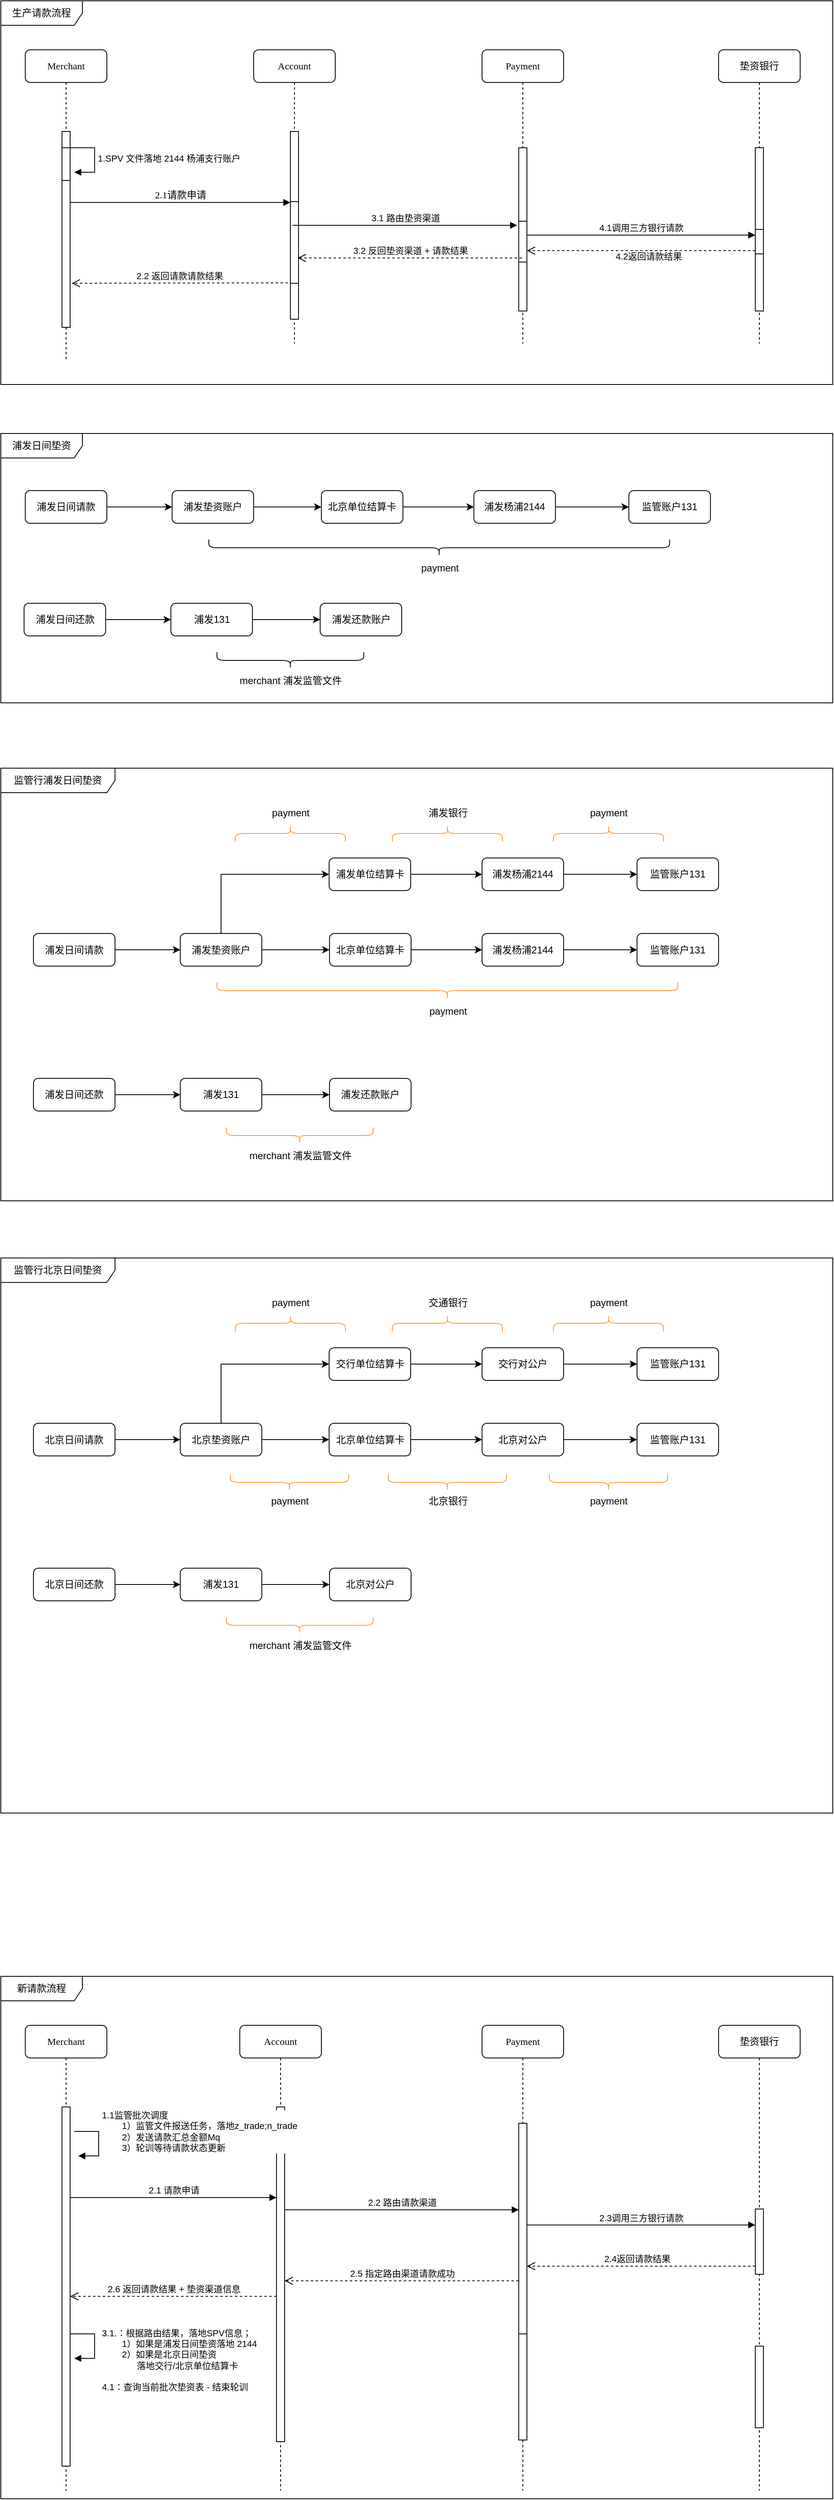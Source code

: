 <mxfile version="24.7.12">
  <diagram name="Page-1" id="13e1069c-82ec-6db2-03f1-153e76fe0fe0">
    <mxGraphModel dx="2506" dy="818" grid="1" gridSize="10" guides="1" tooltips="1" connect="1" arrows="1" fold="1" page="1" pageScale="1" pageWidth="1100" pageHeight="850" background="none" math="0" shadow="0">
      <root>
        <mxCell id="0" />
        <mxCell id="1" parent="0" />
        <mxCell id="7baba1c4bc27f4b0-2" value="Account" style="shape=umlLifeline;perimeter=lifelinePerimeter;whiteSpace=wrap;html=1;container=1;collapsible=0;recursiveResize=0;outlineConnect=0;rounded=1;shadow=0;comic=0;labelBackgroundColor=none;strokeWidth=1;fontFamily=Verdana;fontSize=12;align=center;" parent="1" vertex="1">
          <mxGeometry x="380" y="80" width="100" height="360" as="geometry" />
        </mxCell>
        <mxCell id="7baba1c4bc27f4b0-10" value="" style="html=1;points=[];perimeter=orthogonalPerimeter;rounded=0;shadow=0;comic=0;labelBackgroundColor=none;strokeWidth=1;fontFamily=Verdana;fontSize=12;align=center;" parent="7baba1c4bc27f4b0-2" vertex="1">
          <mxGeometry x="45" y="100" width="10" height="230" as="geometry" />
        </mxCell>
        <mxCell id="kpxduoVY6cWqKxpPgdwj-16" value="" style="html=1;points=[[0,0,0,0,5],[0,1,0,0,-5],[1,0,0,0,5],[1,1,0,0,-5]];perimeter=orthogonalPerimeter;outlineConnect=0;targetShapes=umlLifeline;portConstraint=eastwest;newEdgeStyle={&quot;curved&quot;:0,&quot;rounded&quot;:0};" parent="7baba1c4bc27f4b0-2" vertex="1">
          <mxGeometry x="45" y="186" width="10" height="100" as="geometry" />
        </mxCell>
        <mxCell id="7baba1c4bc27f4b0-3" value="Payment" style="shape=umlLifeline;perimeter=lifelinePerimeter;whiteSpace=wrap;html=1;container=1;collapsible=0;recursiveResize=0;outlineConnect=0;rounded=1;shadow=0;comic=0;labelBackgroundColor=none;strokeWidth=1;fontFamily=Verdana;fontSize=12;align=center;" parent="1" vertex="1">
          <mxGeometry x="660" y="80" width="100" height="360" as="geometry" />
        </mxCell>
        <mxCell id="7baba1c4bc27f4b0-13" value="" style="html=1;points=[];perimeter=orthogonalPerimeter;rounded=0;shadow=0;comic=0;labelBackgroundColor=none;strokeWidth=1;fontFamily=Verdana;fontSize=12;align=center;" parent="7baba1c4bc27f4b0-3" vertex="1">
          <mxGeometry x="45" y="120" width="10" height="200" as="geometry" />
        </mxCell>
        <mxCell id="kpxduoVY6cWqKxpPgdwj-9" value="" style="html=1;points=[[0,0,0,0,5],[0,1,0,0,-5],[1,0,0,0,5],[1,1,0,0,-5]];perimeter=orthogonalPerimeter;outlineConnect=0;targetShapes=umlLifeline;portConstraint=eastwest;newEdgeStyle={&quot;curved&quot;:0,&quot;rounded&quot;:0};" parent="7baba1c4bc27f4b0-3" vertex="1">
          <mxGeometry x="45" y="210" width="10" height="50" as="geometry" />
        </mxCell>
        <mxCell id="7baba1c4bc27f4b0-8" value="Merchant" style="shape=umlLifeline;perimeter=lifelinePerimeter;whiteSpace=wrap;html=1;container=1;collapsible=0;recursiveResize=0;outlineConnect=0;rounded=1;shadow=0;comic=0;labelBackgroundColor=none;strokeWidth=1;fontFamily=Verdana;fontSize=12;align=center;" parent="1" vertex="1">
          <mxGeometry x="100" y="80" width="100" height="380" as="geometry" />
        </mxCell>
        <mxCell id="7baba1c4bc27f4b0-9" value="" style="html=1;points=[];perimeter=orthogonalPerimeter;rounded=0;shadow=0;comic=0;labelBackgroundColor=none;strokeWidth=1;fontFamily=Verdana;fontSize=12;align=center;" parent="7baba1c4bc27f4b0-8" vertex="1">
          <mxGeometry x="45" y="100" width="10" height="240" as="geometry" />
        </mxCell>
        <mxCell id="kpxduoVY6cWqKxpPgdwj-3" value="" style="html=1;points=[[0,0,0,0,5],[0,1,0,0,-5],[1,0,0,0,5],[1,1,0,0,-5]];perimeter=orthogonalPerimeter;outlineConnect=0;targetShapes=umlLifeline;portConstraint=eastwest;newEdgeStyle={&quot;curved&quot;:0,&quot;rounded&quot;:0};" parent="7baba1c4bc27f4b0-8" vertex="1">
          <mxGeometry x="45" y="120" width="10" height="40" as="geometry" />
        </mxCell>
        <mxCell id="kpxduoVY6cWqKxpPgdwj-4" value="1.SPV 文件落地 2144 杨浦支行账户" style="html=1;align=left;spacingLeft=2;endArrow=block;rounded=0;edgeStyle=orthogonalEdgeStyle;curved=0;rounded=0;" parent="7baba1c4bc27f4b0-8" edge="1">
          <mxGeometry x="0.012" relative="1" as="geometry">
            <mxPoint x="55" y="120" as="sourcePoint" />
            <Array as="points">
              <mxPoint x="85" y="150" />
            </Array>
            <mxPoint x="60" y="150" as="targetPoint" />
            <mxPoint as="offset" />
          </mxGeometry>
        </mxCell>
        <mxCell id="7baba1c4bc27f4b0-11" value="2.1请款申请" style="html=1;verticalAlign=bottom;endArrow=block;entryX=0;entryY=0;labelBackgroundColor=none;fontFamily=Verdana;fontSize=12;edgeStyle=elbowEdgeStyle;elbow=horizontal;" parent="1" edge="1">
          <mxGeometry relative="1" as="geometry">
            <mxPoint x="155" y="267" as="sourcePoint" />
            <mxPoint x="425" y="267" as="targetPoint" />
            <mxPoint as="offset" />
          </mxGeometry>
        </mxCell>
        <mxCell id="kpxduoVY6cWqKxpPgdwj-10" value="3.1 路由垫资渠道" style="html=1;verticalAlign=bottom;endArrow=block;curved=0;rounded=0;entryX=0;entryY=0;entryDx=0;entryDy=5;" parent="1" edge="1">
          <mxGeometry x="0.002" relative="1" as="geometry">
            <mxPoint x="427.5" y="295" as="sourcePoint" />
            <mxPoint x="703" y="295" as="targetPoint" />
            <mxPoint as="offset" />
          </mxGeometry>
        </mxCell>
        <mxCell id="kpxduoVY6cWqKxpPgdwj-11" value="3.2 反回垫资渠道 + 请款结果" style="html=1;verticalAlign=bottom;endArrow=open;dashed=1;endSize=8;curved=0;rounded=0;exitX=0;exitY=1;exitDx=0;exitDy=-5;" parent="1" edge="1">
          <mxGeometry relative="1" as="geometry">
            <mxPoint x="434" y="335" as="targetPoint" />
            <mxPoint x="709" y="335" as="sourcePoint" />
          </mxGeometry>
        </mxCell>
        <mxCell id="kpxduoVY6cWqKxpPgdwj-12" value="2.2 返回请款请款结果" style="html=1;verticalAlign=bottom;endArrow=open;dashed=1;endSize=8;curved=0;rounded=0;exitX=0;exitY=1;exitDx=0;exitDy=-5;" parent="1" edge="1">
          <mxGeometry x="0.004" relative="1" as="geometry">
            <mxPoint x="157" y="366" as="targetPoint" />
            <mxPoint x="422" y="365.5" as="sourcePoint" />
            <mxPoint as="offset" />
          </mxGeometry>
        </mxCell>
        <mxCell id="kpxduoVY6cWqKxpPgdwj-13" value="垫资银行" style="shape=umlLifeline;perimeter=lifelinePerimeter;whiteSpace=wrap;html=1;container=1;collapsible=0;recursiveResize=0;outlineConnect=0;rounded=1;shadow=0;comic=0;labelBackgroundColor=none;strokeWidth=1;fontFamily=Verdana;fontSize=12;align=center;" parent="1" vertex="1">
          <mxGeometry x="950" y="80" width="100" height="360" as="geometry" />
        </mxCell>
        <mxCell id="kpxduoVY6cWqKxpPgdwj-14" value="" style="html=1;points=[];perimeter=orthogonalPerimeter;rounded=0;shadow=0;comic=0;labelBackgroundColor=none;strokeWidth=1;fontFamily=Verdana;fontSize=12;align=center;" parent="kpxduoVY6cWqKxpPgdwj-13" vertex="1">
          <mxGeometry x="45" y="120" width="10" height="200" as="geometry" />
        </mxCell>
        <mxCell id="kpxduoVY6cWqKxpPgdwj-20" value="" style="html=1;points=[[0,0,0,0,5],[0,1,0,0,-5],[1,0,0,0,5],[1,1,0,0,-5]];perimeter=orthogonalPerimeter;outlineConnect=0;targetShapes=umlLifeline;portConstraint=eastwest;newEdgeStyle={&quot;curved&quot;:0,&quot;rounded&quot;:0};" parent="kpxduoVY6cWqKxpPgdwj-13" vertex="1">
          <mxGeometry x="45" y="220" width="10" height="30" as="geometry" />
        </mxCell>
        <mxCell id="kpxduoVY6cWqKxpPgdwj-21" value="4.1调用三方银行请款" style="html=1;verticalAlign=bottom;endArrow=block;curved=0;rounded=0;entryX=0;entryY=0;entryDx=0;entryDy=5;" parent="1" edge="1">
          <mxGeometry relative="1" as="geometry">
            <mxPoint x="715" y="307" as="sourcePoint" />
            <mxPoint x="995" y="307" as="targetPoint" />
            <mxPoint as="offset" />
          </mxGeometry>
        </mxCell>
        <mxCell id="kpxduoVY6cWqKxpPgdwj-22" value="4.2返回请款结果" style="html=1;verticalAlign=bottom;endArrow=open;dashed=1;endSize=8;curved=0;rounded=0;exitX=0;exitY=1;exitDx=0;exitDy=-5;" parent="1" edge="1">
          <mxGeometry x="-0.064" y="16" relative="1" as="geometry">
            <mxPoint x="715" y="326" as="targetPoint" />
            <mxPoint x="995" y="326" as="sourcePoint" />
            <mxPoint as="offset" />
          </mxGeometry>
        </mxCell>
        <mxCell id="kpxduoVY6cWqKxpPgdwj-23" value="生产请款流程" style="shape=umlFrame;whiteSpace=wrap;html=1;pointerEvents=0;width=100;height=30;" parent="1" vertex="1">
          <mxGeometry x="70" y="20" width="1020" height="470" as="geometry" />
        </mxCell>
        <mxCell id="ALbWEhQMEWcFjF1U4QvQ-1" value="Account" style="shape=umlLifeline;perimeter=lifelinePerimeter;whiteSpace=wrap;html=1;container=1;collapsible=0;recursiveResize=0;outlineConnect=0;rounded=1;shadow=0;comic=0;labelBackgroundColor=none;strokeWidth=1;fontFamily=Verdana;fontSize=12;align=center;" parent="1" vertex="1">
          <mxGeometry x="363" y="2500" width="100" height="570" as="geometry" />
        </mxCell>
        <mxCell id="ALbWEhQMEWcFjF1U4QvQ-2" value="" style="html=1;points=[];perimeter=orthogonalPerimeter;rounded=0;shadow=0;comic=0;labelBackgroundColor=none;strokeWidth=1;fontFamily=Verdana;fontSize=12;align=center;" parent="ALbWEhQMEWcFjF1U4QvQ-1" vertex="1">
          <mxGeometry x="45" y="100" width="10" height="410" as="geometry" />
        </mxCell>
        <mxCell id="ALbWEhQMEWcFjF1U4QvQ-3" value="Payment" style="shape=umlLifeline;perimeter=lifelinePerimeter;whiteSpace=wrap;html=1;container=1;collapsible=0;recursiveResize=0;outlineConnect=0;rounded=1;shadow=0;comic=0;labelBackgroundColor=none;strokeWidth=1;fontFamily=Verdana;fontSize=12;align=center;" parent="1" vertex="1">
          <mxGeometry x="660" y="2500" width="100" height="570" as="geometry" />
        </mxCell>
        <mxCell id="ALbWEhQMEWcFjF1U4QvQ-4" value="" style="html=1;points=[];perimeter=orthogonalPerimeter;rounded=0;shadow=0;comic=0;labelBackgroundColor=none;strokeWidth=1;fontFamily=Verdana;fontSize=12;align=center;" parent="ALbWEhQMEWcFjF1U4QvQ-3" vertex="1">
          <mxGeometry x="45" y="120" width="10" height="370" as="geometry" />
        </mxCell>
        <mxCell id="ALbWEhQMEWcFjF1U4QvQ-5" value="Merchant" style="shape=umlLifeline;perimeter=lifelinePerimeter;whiteSpace=wrap;html=1;container=1;collapsible=0;recursiveResize=0;outlineConnect=0;rounded=1;shadow=0;comic=0;labelBackgroundColor=none;strokeWidth=1;fontFamily=Verdana;fontSize=12;align=center;" parent="1" vertex="1">
          <mxGeometry x="100" y="2500" width="100" height="570" as="geometry" />
        </mxCell>
        <mxCell id="ALbWEhQMEWcFjF1U4QvQ-6" value="" style="html=1;points=[];perimeter=orthogonalPerimeter;rounded=0;shadow=0;comic=0;labelBackgroundColor=none;strokeWidth=1;fontFamily=Verdana;fontSize=12;align=center;" parent="ALbWEhQMEWcFjF1U4QvQ-5" vertex="1">
          <mxGeometry x="45" y="100" width="10" height="440" as="geometry" />
        </mxCell>
        <mxCell id="ALbWEhQMEWcFjF1U4QvQ-7" value="垫资银行" style="shape=umlLifeline;perimeter=lifelinePerimeter;whiteSpace=wrap;html=1;container=1;collapsible=0;recursiveResize=0;outlineConnect=0;rounded=1;shadow=0;comic=0;labelBackgroundColor=none;strokeWidth=1;fontFamily=Verdana;fontSize=12;align=center;" parent="1" vertex="1">
          <mxGeometry x="950" y="2500" width="100" height="570" as="geometry" />
        </mxCell>
        <mxCell id="ALbWEhQMEWcFjF1U4QvQ-8" value="" style="html=1;points=[];perimeter=orthogonalPerimeter;rounded=0;shadow=0;comic=0;labelBackgroundColor=none;strokeWidth=1;fontFamily=Verdana;fontSize=12;align=center;" parent="ALbWEhQMEWcFjF1U4QvQ-7" vertex="1">
          <mxGeometry x="45" y="393" width="10" height="100" as="geometry" />
        </mxCell>
        <mxCell id="ALbWEhQMEWcFjF1U4QvQ-9" value="新请款流程" style="shape=umlFrame;whiteSpace=wrap;html=1;pointerEvents=0;width=100;height=30;" parent="1" vertex="1">
          <mxGeometry x="70" y="2440" width="1020" height="640" as="geometry" />
        </mxCell>
        <mxCell id="ALbWEhQMEWcFjF1U4QvQ-10" value="3.1.：根据路由结果，落地SPV信息；&lt;br&gt;&lt;span style=&quot;white-space: pre;&quot;&gt;&#x9;&lt;/span&gt;1）如果是浦发日间垫资落地 2144&lt;br&gt;&lt;span style=&quot;white-space: pre;&quot;&gt;&#x9;&lt;/span&gt;2）如果是北京日间垫资&lt;br&gt;&lt;span style=&quot;white-space: pre;&quot;&gt;&#x9;&lt;/span&gt;&amp;nbsp; &amp;nbsp; &amp;nbsp; 落地交行/北京单位结算卡&lt;br&gt;&lt;br&gt;4.1：查询当前批次垫资表 - 结束轮训" style="html=1;align=left;spacingLeft=2;endArrow=block;rounded=0;edgeStyle=orthogonalEdgeStyle;curved=0;rounded=0;" parent="1" edge="1">
          <mxGeometry x="0.412" y="5" relative="1" as="geometry">
            <mxPoint x="155" y="2878" as="sourcePoint" />
            <Array as="points">
              <mxPoint x="185" y="2908" />
            </Array>
            <mxPoint x="5" y="-3" as="offset" />
            <mxPoint x="160" y="2908" as="targetPoint" />
          </mxGeometry>
        </mxCell>
        <mxCell id="ALbWEhQMEWcFjF1U4QvQ-11" value="2.1 请款申请" style="html=1;verticalAlign=bottom;endArrow=block;curved=0;rounded=0;entryX=0;entryY=0;entryDx=0;entryDy=5;" parent="1" edge="1">
          <mxGeometry x="0.001" relative="1" as="geometry">
            <mxPoint x="155" y="2711" as="sourcePoint" />
            <mxPoint x="408" y="2711" as="targetPoint" />
            <mxPoint as="offset" />
          </mxGeometry>
        </mxCell>
        <mxCell id="ALbWEhQMEWcFjF1U4QvQ-12" value="2.6 返回请款结果 + 垫资渠道信息" style="html=1;verticalAlign=bottom;endArrow=open;dashed=1;endSize=8;curved=0;rounded=0;exitX=0;exitY=1;exitDx=0;exitDy=-5;" parent="1" edge="1">
          <mxGeometry x="0.001" relative="1" as="geometry">
            <mxPoint x="155" y="2832.0" as="targetPoint" />
            <mxPoint x="408" y="2832" as="sourcePoint" />
            <mxPoint as="offset" />
          </mxGeometry>
        </mxCell>
        <mxCell id="ALbWEhQMEWcFjF1U4QvQ-13" value="" style="html=1;points=[[0,0,0,0,5],[0,1,0,0,-5],[1,0,0,0,5],[1,1,0,0,-5]];perimeter=orthogonalPerimeter;outlineConnect=0;targetShapes=umlLifeline;portConstraint=eastwest;newEdgeStyle={&quot;curved&quot;:0,&quot;rounded&quot;:0};" parent="1" vertex="1">
          <mxGeometry x="705" y="2878" width="10" height="130" as="geometry" />
        </mxCell>
        <mxCell id="ALbWEhQMEWcFjF1U4QvQ-14" value="2.2 路由请款渠道" style="html=1;verticalAlign=bottom;endArrow=block;curved=0;rounded=0;entryX=0;entryY=0;entryDx=0;entryDy=5;" parent="1" edge="1">
          <mxGeometry x="0.005" relative="1" as="geometry">
            <mxPoint x="418" y="2726" as="sourcePoint" />
            <mxPoint as="offset" />
            <mxPoint x="705" y="2726" as="targetPoint" />
          </mxGeometry>
        </mxCell>
        <mxCell id="ALbWEhQMEWcFjF1U4QvQ-15" value="2.5 指定路由渠道请款成功" style="html=1;verticalAlign=bottom;endArrow=open;dashed=1;endSize=8;curved=0;rounded=0;exitX=0;exitY=1;exitDx=0;exitDy=-5;" parent="1" edge="1">
          <mxGeometry relative="1" as="geometry">
            <mxPoint x="418" y="2813" as="targetPoint" />
            <mxPoint x="705" y="2813" as="sourcePoint" />
          </mxGeometry>
        </mxCell>
        <mxCell id="ALbWEhQMEWcFjF1U4QvQ-16" value="" style="html=1;points=[[0,0,0,0,5],[0,1,0,0,-5],[1,0,0,0,5],[1,1,0,0,-5]];perimeter=orthogonalPerimeter;outlineConnect=0;targetShapes=umlLifeline;portConstraint=eastwest;newEdgeStyle={&quot;curved&quot;:0,&quot;rounded&quot;:0};" parent="1" vertex="1">
          <mxGeometry x="995" y="2725" width="10" height="80" as="geometry" />
        </mxCell>
        <mxCell id="ALbWEhQMEWcFjF1U4QvQ-17" value="2.3调用三方银行请款" style="html=1;verticalAlign=bottom;endArrow=block;curved=0;rounded=0;entryX=0;entryY=0;entryDx=0;entryDy=5;" parent="1" edge="1">
          <mxGeometry relative="1" as="geometry">
            <mxPoint x="715" y="2744.58" as="sourcePoint" />
            <mxPoint as="offset" />
            <mxPoint x="995" y="2744.58" as="targetPoint" />
          </mxGeometry>
        </mxCell>
        <mxCell id="ALbWEhQMEWcFjF1U4QvQ-18" value="2.4返回请款结果" style="html=1;verticalAlign=bottom;endArrow=open;dashed=1;endSize=8;curved=0;rounded=0;" parent="1" edge="1">
          <mxGeometry x="0.036" relative="1" as="geometry">
            <mxPoint x="715" y="2795" as="targetPoint" />
            <mxPoint as="offset" />
            <mxPoint x="995" y="2795" as="sourcePoint" />
            <Array as="points">
              <mxPoint x="770" y="2795" />
            </Array>
          </mxGeometry>
        </mxCell>
        <mxCell id="ALbWEhQMEWcFjF1U4QvQ-19" value="1.1监管批次调度&lt;br&gt;&lt;span style=&quot;white-space: pre;&quot;&gt;&#x9;&lt;/span&gt;1）监管文件报送任务，落地z_trade;n_trade&lt;br&gt;&lt;span style=&quot;white-space: pre;&quot;&gt;&#x9;&lt;/span&gt;2）发送请款汇总金额Mq&lt;br&gt;&lt;span style=&quot;white-space: pre;&quot;&gt;&#x9;&lt;/span&gt;3）轮训等待请款状态更新" style="html=1;align=left;spacingLeft=2;endArrow=block;rounded=0;edgeStyle=orthogonalEdgeStyle;curved=0;rounded=0;fillColor=none;" parent="1" edge="1">
          <mxGeometry x="-0.294" relative="1" as="geometry">
            <mxPoint x="160" y="2630" as="sourcePoint" />
            <Array as="points">
              <mxPoint x="190" y="2660" />
            </Array>
            <mxPoint x="165" y="2660" as="targetPoint" />
            <mxPoint as="offset" />
          </mxGeometry>
        </mxCell>
        <mxCell id="ALbWEhQMEWcFjF1U4QvQ-26" style="edgeStyle=orthogonalEdgeStyle;rounded=0;orthogonalLoop=1;jettySize=auto;html=1;entryX=0;entryY=0.5;entryDx=0;entryDy=0;" parent="1" source="ALbWEhQMEWcFjF1U4QvQ-22" target="ALbWEhQMEWcFjF1U4QvQ-25" edge="1">
          <mxGeometry relative="1" as="geometry" />
        </mxCell>
        <mxCell id="ALbWEhQMEWcFjF1U4QvQ-22" value="浦发日间请款" style="rounded=1;whiteSpace=wrap;html=1;" parent="1" vertex="1">
          <mxGeometry x="100" y="620" width="100" height="40" as="geometry" />
        </mxCell>
        <mxCell id="ALbWEhQMEWcFjF1U4QvQ-30" style="edgeStyle=orthogonalEdgeStyle;rounded=0;orthogonalLoop=1;jettySize=auto;html=1;" parent="1" source="ALbWEhQMEWcFjF1U4QvQ-25" target="ALbWEhQMEWcFjF1U4QvQ-28" edge="1">
          <mxGeometry relative="1" as="geometry" />
        </mxCell>
        <mxCell id="ALbWEhQMEWcFjF1U4QvQ-25" value="浦发垫资账户" style="rounded=1;whiteSpace=wrap;html=1;" parent="1" vertex="1">
          <mxGeometry x="280" y="620" width="100" height="40" as="geometry" />
        </mxCell>
        <mxCell id="ALbWEhQMEWcFjF1U4QvQ-27" value="浦发日间垫资" style="shape=umlFrame;whiteSpace=wrap;html=1;pointerEvents=0;width=100;height=30;" parent="1" vertex="1">
          <mxGeometry x="70" y="550" width="1020" height="330" as="geometry" />
        </mxCell>
        <mxCell id="ALbWEhQMEWcFjF1U4QvQ-32" style="edgeStyle=orthogonalEdgeStyle;rounded=0;orthogonalLoop=1;jettySize=auto;html=1;" parent="1" source="ALbWEhQMEWcFjF1U4QvQ-28" target="ALbWEhQMEWcFjF1U4QvQ-31" edge="1">
          <mxGeometry relative="1" as="geometry" />
        </mxCell>
        <mxCell id="ALbWEhQMEWcFjF1U4QvQ-28" value="北京单位结算卡" style="rounded=1;whiteSpace=wrap;html=1;" parent="1" vertex="1">
          <mxGeometry x="463" y="620" width="100" height="40" as="geometry" />
        </mxCell>
        <mxCell id="0XcmcjFNegIatuKm_EpQ-2" style="edgeStyle=orthogonalEdgeStyle;rounded=0;orthogonalLoop=1;jettySize=auto;html=1;entryX=0;entryY=0.5;entryDx=0;entryDy=0;" edge="1" parent="1" source="ALbWEhQMEWcFjF1U4QvQ-31" target="0XcmcjFNegIatuKm_EpQ-1">
          <mxGeometry relative="1" as="geometry" />
        </mxCell>
        <mxCell id="ALbWEhQMEWcFjF1U4QvQ-31" value="浦发杨浦2144" style="rounded=1;whiteSpace=wrap;html=1;" parent="1" vertex="1">
          <mxGeometry x="650" y="620" width="100" height="40" as="geometry" />
        </mxCell>
        <mxCell id="0XcmcjFNegIatuKm_EpQ-1" value="监管账户131" style="rounded=1;whiteSpace=wrap;html=1;" vertex="1" parent="1">
          <mxGeometry x="840" y="620" width="100" height="40" as="geometry" />
        </mxCell>
        <mxCell id="0XcmcjFNegIatuKm_EpQ-3" style="edgeStyle=orthogonalEdgeStyle;rounded=0;orthogonalLoop=1;jettySize=auto;html=1;entryX=0;entryY=0.5;entryDx=0;entryDy=0;" edge="1" parent="1" source="0XcmcjFNegIatuKm_EpQ-4" target="0XcmcjFNegIatuKm_EpQ-6">
          <mxGeometry relative="1" as="geometry" />
        </mxCell>
        <mxCell id="0XcmcjFNegIatuKm_EpQ-4" value="浦发日间还款" style="rounded=1;whiteSpace=wrap;html=1;" vertex="1" parent="1">
          <mxGeometry x="98.5" y="758" width="100" height="40" as="geometry" />
        </mxCell>
        <mxCell id="0XcmcjFNegIatuKm_EpQ-5" style="edgeStyle=orthogonalEdgeStyle;rounded=0;orthogonalLoop=1;jettySize=auto;html=1;" edge="1" parent="1" source="0XcmcjFNegIatuKm_EpQ-6" target="0XcmcjFNegIatuKm_EpQ-8">
          <mxGeometry relative="1" as="geometry" />
        </mxCell>
        <mxCell id="0XcmcjFNegIatuKm_EpQ-6" value="浦发131" style="rounded=1;whiteSpace=wrap;html=1;" vertex="1" parent="1">
          <mxGeometry x="278.5" y="758" width="100" height="40" as="geometry" />
        </mxCell>
        <mxCell id="0XcmcjFNegIatuKm_EpQ-8" value="浦发还款账户" style="rounded=1;whiteSpace=wrap;html=1;" vertex="1" parent="1">
          <mxGeometry x="461.5" y="758" width="100" height="40" as="geometry" />
        </mxCell>
        <mxCell id="0XcmcjFNegIatuKm_EpQ-12" value="" style="shape=curlyBracket;whiteSpace=wrap;html=1;rounded=1;labelPosition=left;verticalLabelPosition=middle;align=right;verticalAlign=middle;rotation=-90;" vertex="1" parent="1">
          <mxGeometry x="415" y="738" width="20" height="180" as="geometry" />
        </mxCell>
        <mxCell id="0XcmcjFNegIatuKm_EpQ-13" value="merchant 浦发监管文件" style="text;html=1;align=center;verticalAlign=middle;resizable=0;points=[];autosize=1;strokeColor=none;fillColor=none;" vertex="1" parent="1">
          <mxGeometry x="350" y="838" width="150" height="30" as="geometry" />
        </mxCell>
        <mxCell id="0XcmcjFNegIatuKm_EpQ-16" value="" style="shape=curlyBracket;whiteSpace=wrap;html=1;rounded=1;labelPosition=left;verticalLabelPosition=middle;align=right;verticalAlign=middle;rotation=-90;" vertex="1" parent="1">
          <mxGeometry x="597.5" y="407.5" width="20" height="565" as="geometry" />
        </mxCell>
        <mxCell id="0XcmcjFNegIatuKm_EpQ-17" value="payment" style="text;html=1;align=center;verticalAlign=middle;resizable=0;points=[];autosize=1;strokeColor=none;fillColor=none;" vertex="1" parent="1">
          <mxGeometry x="572.5" y="700" width="70" height="30" as="geometry" />
        </mxCell>
        <mxCell id="0XcmcjFNegIatuKm_EpQ-22" style="edgeStyle=orthogonalEdgeStyle;rounded=0;orthogonalLoop=1;jettySize=auto;html=1;entryX=0;entryY=0.5;entryDx=0;entryDy=0;" edge="1" parent="1" source="0XcmcjFNegIatuKm_EpQ-23" target="0XcmcjFNegIatuKm_EpQ-25">
          <mxGeometry relative="1" as="geometry" />
        </mxCell>
        <mxCell id="0XcmcjFNegIatuKm_EpQ-23" value="浦发日间请款" style="rounded=1;whiteSpace=wrap;html=1;" vertex="1" parent="1">
          <mxGeometry x="110" y="1162.5" width="100" height="40" as="geometry" />
        </mxCell>
        <mxCell id="0XcmcjFNegIatuKm_EpQ-24" style="edgeStyle=orthogonalEdgeStyle;rounded=0;orthogonalLoop=1;jettySize=auto;html=1;" edge="1" parent="1" source="0XcmcjFNegIatuKm_EpQ-25" target="0XcmcjFNegIatuKm_EpQ-28">
          <mxGeometry relative="1" as="geometry" />
        </mxCell>
        <mxCell id="0XcmcjFNegIatuKm_EpQ-25" value="浦发垫资账户" style="rounded=1;whiteSpace=wrap;html=1;" vertex="1" parent="1">
          <mxGeometry x="290" y="1162.5" width="100" height="40" as="geometry" />
        </mxCell>
        <mxCell id="0XcmcjFNegIatuKm_EpQ-26" value="监管行浦发日间垫资" style="shape=umlFrame;whiteSpace=wrap;html=1;pointerEvents=0;width=140;height=30;" vertex="1" parent="1">
          <mxGeometry x="70" y="960" width="1020" height="530" as="geometry" />
        </mxCell>
        <mxCell id="0XcmcjFNegIatuKm_EpQ-27" style="edgeStyle=orthogonalEdgeStyle;rounded=0;orthogonalLoop=1;jettySize=auto;html=1;" edge="1" parent="1" source="0XcmcjFNegIatuKm_EpQ-28" target="0XcmcjFNegIatuKm_EpQ-30">
          <mxGeometry relative="1" as="geometry" />
        </mxCell>
        <mxCell id="0XcmcjFNegIatuKm_EpQ-28" value="北京单位结算卡" style="rounded=1;whiteSpace=wrap;html=1;" vertex="1" parent="1">
          <mxGeometry x="473" y="1162.5" width="100" height="40" as="geometry" />
        </mxCell>
        <mxCell id="0XcmcjFNegIatuKm_EpQ-29" style="edgeStyle=orthogonalEdgeStyle;rounded=0;orthogonalLoop=1;jettySize=auto;html=1;entryX=0;entryY=0.5;entryDx=0;entryDy=0;" edge="1" parent="1" source="0XcmcjFNegIatuKm_EpQ-30" target="0XcmcjFNegIatuKm_EpQ-31">
          <mxGeometry relative="1" as="geometry" />
        </mxCell>
        <mxCell id="0XcmcjFNegIatuKm_EpQ-30" value="浦发杨浦2144" style="rounded=1;whiteSpace=wrap;html=1;" vertex="1" parent="1">
          <mxGeometry x="660" y="1162.5" width="100" height="40" as="geometry" />
        </mxCell>
        <mxCell id="0XcmcjFNegIatuKm_EpQ-31" value="监管账户131" style="rounded=1;whiteSpace=wrap;html=1;" vertex="1" parent="1">
          <mxGeometry x="850" y="1162.5" width="100" height="40" as="geometry" />
        </mxCell>
        <mxCell id="0XcmcjFNegIatuKm_EpQ-32" style="edgeStyle=orthogonalEdgeStyle;rounded=0;orthogonalLoop=1;jettySize=auto;html=1;entryX=0;entryY=0.5;entryDx=0;entryDy=0;" edge="1" parent="1" source="0XcmcjFNegIatuKm_EpQ-33" target="0XcmcjFNegIatuKm_EpQ-35">
          <mxGeometry relative="1" as="geometry" />
        </mxCell>
        <mxCell id="0XcmcjFNegIatuKm_EpQ-33" value="浦发日间还款" style="rounded=1;whiteSpace=wrap;html=1;" vertex="1" parent="1">
          <mxGeometry x="110" y="1340" width="100" height="40" as="geometry" />
        </mxCell>
        <mxCell id="0XcmcjFNegIatuKm_EpQ-34" style="edgeStyle=orthogonalEdgeStyle;rounded=0;orthogonalLoop=1;jettySize=auto;html=1;" edge="1" parent="1" source="0XcmcjFNegIatuKm_EpQ-35" target="0XcmcjFNegIatuKm_EpQ-36">
          <mxGeometry relative="1" as="geometry" />
        </mxCell>
        <mxCell id="0XcmcjFNegIatuKm_EpQ-35" value="浦发131" style="rounded=1;whiteSpace=wrap;html=1;" vertex="1" parent="1">
          <mxGeometry x="290" y="1340" width="100" height="40" as="geometry" />
        </mxCell>
        <mxCell id="0XcmcjFNegIatuKm_EpQ-36" value="浦发还款账户" style="rounded=1;whiteSpace=wrap;html=1;" vertex="1" parent="1">
          <mxGeometry x="473" y="1340" width="100" height="40" as="geometry" />
        </mxCell>
        <mxCell id="0XcmcjFNegIatuKm_EpQ-37" value="" style="shape=curlyBracket;whiteSpace=wrap;html=1;rounded=1;labelPosition=left;verticalLabelPosition=middle;align=right;verticalAlign=middle;rotation=-90;strokeColor=#FF9933;" vertex="1" parent="1">
          <mxGeometry x="426.5" y="1320" width="20" height="180" as="geometry" />
        </mxCell>
        <mxCell id="0XcmcjFNegIatuKm_EpQ-38" value="merchant 浦发监管文件" style="text;html=1;align=center;verticalAlign=middle;resizable=0;points=[];autosize=1;strokeColor=none;fillColor=none;" vertex="1" parent="1">
          <mxGeometry x="361.5" y="1420" width="150" height="30" as="geometry" />
        </mxCell>
        <mxCell id="0XcmcjFNegIatuKm_EpQ-39" value="" style="shape=curlyBracket;whiteSpace=wrap;html=1;rounded=1;labelPosition=left;verticalLabelPosition=middle;align=right;verticalAlign=middle;rotation=-90;fillColor=#FF9933;strokeColor=#FF9933;" vertex="1" parent="1">
          <mxGeometry x="607.5" y="950" width="20" height="565" as="geometry" />
        </mxCell>
        <mxCell id="0XcmcjFNegIatuKm_EpQ-40" value="payment" style="text;html=1;align=center;verticalAlign=middle;resizable=0;points=[];autosize=1;strokeColor=none;fillColor=none;" vertex="1" parent="1">
          <mxGeometry x="582.5" y="1242.5" width="70" height="30" as="geometry" />
        </mxCell>
        <mxCell id="0XcmcjFNegIatuKm_EpQ-49" style="edgeStyle=orthogonalEdgeStyle;rounded=0;orthogonalLoop=1;jettySize=auto;html=1;entryX=0;entryY=0.5;entryDx=0;entryDy=0;" edge="1" parent="1" source="0XcmcjFNegIatuKm_EpQ-41" target="0XcmcjFNegIatuKm_EpQ-42">
          <mxGeometry relative="1" as="geometry" />
        </mxCell>
        <mxCell id="0XcmcjFNegIatuKm_EpQ-41" value="浦发单位结算卡" style="rounded=1;whiteSpace=wrap;html=1;" vertex="1" parent="1">
          <mxGeometry x="472.5" y="1070" width="100" height="40" as="geometry" />
        </mxCell>
        <mxCell id="0XcmcjFNegIatuKm_EpQ-50" style="edgeStyle=orthogonalEdgeStyle;rounded=0;orthogonalLoop=1;jettySize=auto;html=1;entryX=0;entryY=0.5;entryDx=0;entryDy=0;" edge="1" parent="1" source="0XcmcjFNegIatuKm_EpQ-42" target="0XcmcjFNegIatuKm_EpQ-43">
          <mxGeometry relative="1" as="geometry" />
        </mxCell>
        <mxCell id="0XcmcjFNegIatuKm_EpQ-42" value="浦发杨浦2144" style="rounded=1;whiteSpace=wrap;html=1;" vertex="1" parent="1">
          <mxGeometry x="660" y="1070" width="100" height="40" as="geometry" />
        </mxCell>
        <mxCell id="0XcmcjFNegIatuKm_EpQ-43" value="监管账户131" style="rounded=1;whiteSpace=wrap;html=1;" vertex="1" parent="1">
          <mxGeometry x="850" y="1070" width="100" height="40" as="geometry" />
        </mxCell>
        <mxCell id="0XcmcjFNegIatuKm_EpQ-48" value="" style="endArrow=classic;html=1;rounded=0;entryX=0;entryY=0.5;entryDx=0;entryDy=0;exitX=0.5;exitY=0;exitDx=0;exitDy=0;" edge="1" parent="1" source="0XcmcjFNegIatuKm_EpQ-25" target="0XcmcjFNegIatuKm_EpQ-41">
          <mxGeometry width="50" height="50" relative="1" as="geometry">
            <mxPoint x="390" y="1180" as="sourcePoint" />
            <mxPoint x="390" y="1110" as="targetPoint" />
            <Array as="points">
              <mxPoint x="340" y="1090" />
            </Array>
          </mxGeometry>
        </mxCell>
        <mxCell id="0XcmcjFNegIatuKm_EpQ-54" value="" style="shape=curlyBracket;whiteSpace=wrap;html=1;rounded=1;labelPosition=left;verticalLabelPosition=middle;align=right;verticalAlign=middle;rotation=90;strokeColor=#FF9933;" vertex="1" parent="1">
          <mxGeometry x="415" y="972.5" width="20" height="135" as="geometry" />
        </mxCell>
        <mxCell id="0XcmcjFNegIatuKm_EpQ-55" value="payment" style="text;html=1;align=center;verticalAlign=middle;resizable=0;points=[];autosize=1;strokeColor=none;fillColor=none;" vertex="1" parent="1">
          <mxGeometry x="390" y="1000" width="70" height="30" as="geometry" />
        </mxCell>
        <mxCell id="0XcmcjFNegIatuKm_EpQ-56" value="" style="shape=curlyBracket;whiteSpace=wrap;html=1;rounded=1;labelPosition=left;verticalLabelPosition=middle;align=right;verticalAlign=middle;rotation=90;strokeColor=#FF9933;" vertex="1" parent="1">
          <mxGeometry x="607.5" y="972.5" width="20" height="135" as="geometry" />
        </mxCell>
        <mxCell id="0XcmcjFNegIatuKm_EpQ-57" value="浦发银行" style="text;html=1;align=center;verticalAlign=middle;resizable=0;points=[];autosize=1;strokeColor=none;fillColor=none;" vertex="1" parent="1">
          <mxGeometry x="582.5" y="1000" width="70" height="30" as="geometry" />
        </mxCell>
        <mxCell id="0XcmcjFNegIatuKm_EpQ-58" value="" style="shape=curlyBracket;whiteSpace=wrap;html=1;rounded=1;labelPosition=left;verticalLabelPosition=middle;align=right;verticalAlign=middle;rotation=90;strokeColor=#FF9933;" vertex="1" parent="1">
          <mxGeometry x="805" y="972.5" width="20" height="135" as="geometry" />
        </mxCell>
        <mxCell id="0XcmcjFNegIatuKm_EpQ-59" value="payment" style="text;html=1;align=center;verticalAlign=middle;resizable=0;points=[];autosize=1;strokeColor=none;fillColor=none;" vertex="1" parent="1">
          <mxGeometry x="780" y="1000" width="70" height="30" as="geometry" />
        </mxCell>
        <mxCell id="0XcmcjFNegIatuKm_EpQ-63" style="edgeStyle=orthogonalEdgeStyle;rounded=0;orthogonalLoop=1;jettySize=auto;html=1;entryX=0;entryY=0.5;entryDx=0;entryDy=0;" edge="1" parent="1" source="0XcmcjFNegIatuKm_EpQ-64" target="0XcmcjFNegIatuKm_EpQ-66">
          <mxGeometry relative="1" as="geometry" />
        </mxCell>
        <mxCell id="0XcmcjFNegIatuKm_EpQ-64" value="北京日间请款" style="rounded=1;whiteSpace=wrap;html=1;" vertex="1" parent="1">
          <mxGeometry x="110" y="1762.5" width="100" height="40" as="geometry" />
        </mxCell>
        <mxCell id="0XcmcjFNegIatuKm_EpQ-65" style="edgeStyle=orthogonalEdgeStyle;rounded=0;orthogonalLoop=1;jettySize=auto;html=1;" edge="1" parent="1" source="0XcmcjFNegIatuKm_EpQ-66" target="0XcmcjFNegIatuKm_EpQ-69">
          <mxGeometry relative="1" as="geometry" />
        </mxCell>
        <mxCell id="0XcmcjFNegIatuKm_EpQ-66" value="北京垫资账户" style="rounded=1;whiteSpace=wrap;html=1;" vertex="1" parent="1">
          <mxGeometry x="290" y="1762.5" width="100" height="40" as="geometry" />
        </mxCell>
        <mxCell id="0XcmcjFNegIatuKm_EpQ-67" value="监管行北京日间垫资" style="shape=umlFrame;whiteSpace=wrap;html=1;pointerEvents=0;width=140;height=30;" vertex="1" parent="1">
          <mxGeometry x="70" y="1560" width="1020" height="680" as="geometry" />
        </mxCell>
        <mxCell id="0XcmcjFNegIatuKm_EpQ-68" style="edgeStyle=orthogonalEdgeStyle;rounded=0;orthogonalLoop=1;jettySize=auto;html=1;" edge="1" parent="1" source="0XcmcjFNegIatuKm_EpQ-69" target="0XcmcjFNegIatuKm_EpQ-71">
          <mxGeometry relative="1" as="geometry" />
        </mxCell>
        <mxCell id="0XcmcjFNegIatuKm_EpQ-69" value="北京单位结算卡" style="rounded=1;whiteSpace=wrap;html=1;" vertex="1" parent="1">
          <mxGeometry x="472.5" y="1762.5" width="100" height="40" as="geometry" />
        </mxCell>
        <mxCell id="0XcmcjFNegIatuKm_EpQ-70" style="edgeStyle=orthogonalEdgeStyle;rounded=0;orthogonalLoop=1;jettySize=auto;html=1;entryX=0;entryY=0.5;entryDx=0;entryDy=0;" edge="1" parent="1" source="0XcmcjFNegIatuKm_EpQ-71" target="0XcmcjFNegIatuKm_EpQ-72">
          <mxGeometry relative="1" as="geometry" />
        </mxCell>
        <mxCell id="0XcmcjFNegIatuKm_EpQ-71" value="北京对公户" style="rounded=1;whiteSpace=wrap;html=1;" vertex="1" parent="1">
          <mxGeometry x="660" y="1762.5" width="100" height="40" as="geometry" />
        </mxCell>
        <mxCell id="0XcmcjFNegIatuKm_EpQ-72" value="监管账户131" style="rounded=1;whiteSpace=wrap;html=1;" vertex="1" parent="1">
          <mxGeometry x="850" y="1762.5" width="100" height="40" as="geometry" />
        </mxCell>
        <mxCell id="0XcmcjFNegIatuKm_EpQ-73" style="edgeStyle=orthogonalEdgeStyle;rounded=0;orthogonalLoop=1;jettySize=auto;html=1;entryX=0;entryY=0.5;entryDx=0;entryDy=0;" edge="1" parent="1" source="0XcmcjFNegIatuKm_EpQ-74" target="0XcmcjFNegIatuKm_EpQ-76">
          <mxGeometry relative="1" as="geometry" />
        </mxCell>
        <mxCell id="0XcmcjFNegIatuKm_EpQ-74" value="北京日间还款" style="rounded=1;whiteSpace=wrap;html=1;" vertex="1" parent="1">
          <mxGeometry x="110" y="1940" width="100" height="40" as="geometry" />
        </mxCell>
        <mxCell id="0XcmcjFNegIatuKm_EpQ-75" style="edgeStyle=orthogonalEdgeStyle;rounded=0;orthogonalLoop=1;jettySize=auto;html=1;" edge="1" parent="1" source="0XcmcjFNegIatuKm_EpQ-76" target="0XcmcjFNegIatuKm_EpQ-77">
          <mxGeometry relative="1" as="geometry" />
        </mxCell>
        <mxCell id="0XcmcjFNegIatuKm_EpQ-76" value="浦发131" style="rounded=1;whiteSpace=wrap;html=1;" vertex="1" parent="1">
          <mxGeometry x="290" y="1940" width="100" height="40" as="geometry" />
        </mxCell>
        <mxCell id="0XcmcjFNegIatuKm_EpQ-77" value="北京对公户" style="rounded=1;whiteSpace=wrap;html=1;" vertex="1" parent="1">
          <mxGeometry x="473" y="1940" width="100" height="40" as="geometry" />
        </mxCell>
        <mxCell id="0XcmcjFNegIatuKm_EpQ-78" value="" style="shape=curlyBracket;whiteSpace=wrap;html=1;rounded=1;labelPosition=left;verticalLabelPosition=middle;align=right;verticalAlign=middle;rotation=-90;strokeColor=#FF9933;" vertex="1" parent="1">
          <mxGeometry x="426.5" y="1920" width="20" height="180" as="geometry" />
        </mxCell>
        <mxCell id="0XcmcjFNegIatuKm_EpQ-79" value="merchant 浦发监管文件" style="text;html=1;align=center;verticalAlign=middle;resizable=0;points=[];autosize=1;strokeColor=none;fillColor=none;" vertex="1" parent="1">
          <mxGeometry x="361.5" y="2020" width="150" height="30" as="geometry" />
        </mxCell>
        <mxCell id="0XcmcjFNegIatuKm_EpQ-80" value="" style="shape=curlyBracket;whiteSpace=wrap;html=1;rounded=1;labelPosition=left;verticalLabelPosition=middle;align=right;verticalAlign=middle;rotation=-90;fillColor=#FF9933;strokeColor=#FF9933;" vertex="1" parent="1">
          <mxGeometry x="414" y="1762.5" width="20" height="145" as="geometry" />
        </mxCell>
        <mxCell id="0XcmcjFNegIatuKm_EpQ-81" value="payment" style="text;html=1;align=center;verticalAlign=middle;resizable=0;points=[];autosize=1;strokeColor=none;fillColor=none;" vertex="1" parent="1">
          <mxGeometry x="388.5" y="1842.5" width="70" height="30" as="geometry" />
        </mxCell>
        <mxCell id="0XcmcjFNegIatuKm_EpQ-82" style="edgeStyle=orthogonalEdgeStyle;rounded=0;orthogonalLoop=1;jettySize=auto;html=1;entryX=0;entryY=0.5;entryDx=0;entryDy=0;" edge="1" parent="1" source="0XcmcjFNegIatuKm_EpQ-83" target="0XcmcjFNegIatuKm_EpQ-85">
          <mxGeometry relative="1" as="geometry" />
        </mxCell>
        <mxCell id="0XcmcjFNegIatuKm_EpQ-83" value="交行单位结算卡" style="rounded=1;whiteSpace=wrap;html=1;" vertex="1" parent="1">
          <mxGeometry x="472.5" y="1670" width="100" height="40" as="geometry" />
        </mxCell>
        <mxCell id="0XcmcjFNegIatuKm_EpQ-84" style="edgeStyle=orthogonalEdgeStyle;rounded=0;orthogonalLoop=1;jettySize=auto;html=1;entryX=0;entryY=0.5;entryDx=0;entryDy=0;" edge="1" parent="1" source="0XcmcjFNegIatuKm_EpQ-85" target="0XcmcjFNegIatuKm_EpQ-86">
          <mxGeometry relative="1" as="geometry" />
        </mxCell>
        <mxCell id="0XcmcjFNegIatuKm_EpQ-85" value="交行对公户" style="rounded=1;whiteSpace=wrap;html=1;" vertex="1" parent="1">
          <mxGeometry x="660" y="1670" width="100" height="40" as="geometry" />
        </mxCell>
        <mxCell id="0XcmcjFNegIatuKm_EpQ-86" value="监管账户131" style="rounded=1;whiteSpace=wrap;html=1;" vertex="1" parent="1">
          <mxGeometry x="850" y="1670" width="100" height="40" as="geometry" />
        </mxCell>
        <mxCell id="0XcmcjFNegIatuKm_EpQ-87" value="" style="endArrow=classic;html=1;rounded=0;entryX=0;entryY=0.5;entryDx=0;entryDy=0;exitX=0.5;exitY=0;exitDx=0;exitDy=0;" edge="1" parent="1" source="0XcmcjFNegIatuKm_EpQ-66" target="0XcmcjFNegIatuKm_EpQ-83">
          <mxGeometry width="50" height="50" relative="1" as="geometry">
            <mxPoint x="390" y="1780" as="sourcePoint" />
            <mxPoint x="390" y="1710" as="targetPoint" />
            <Array as="points">
              <mxPoint x="340" y="1690" />
            </Array>
          </mxGeometry>
        </mxCell>
        <mxCell id="0XcmcjFNegIatuKm_EpQ-88" value="" style="shape=curlyBracket;whiteSpace=wrap;html=1;rounded=1;labelPosition=left;verticalLabelPosition=middle;align=right;verticalAlign=middle;rotation=90;strokeColor=#FF9933;" vertex="1" parent="1">
          <mxGeometry x="415" y="1572.5" width="20" height="135" as="geometry" />
        </mxCell>
        <mxCell id="0XcmcjFNegIatuKm_EpQ-89" value="payment" style="text;html=1;align=center;verticalAlign=middle;resizable=0;points=[];autosize=1;strokeColor=none;fillColor=none;" vertex="1" parent="1">
          <mxGeometry x="390" y="1600" width="70" height="30" as="geometry" />
        </mxCell>
        <mxCell id="0XcmcjFNegIatuKm_EpQ-90" value="" style="shape=curlyBracket;whiteSpace=wrap;html=1;rounded=1;labelPosition=left;verticalLabelPosition=middle;align=right;verticalAlign=middle;rotation=90;strokeColor=#FF9933;" vertex="1" parent="1">
          <mxGeometry x="607.5" y="1572.5" width="20" height="135" as="geometry" />
        </mxCell>
        <mxCell id="0XcmcjFNegIatuKm_EpQ-91" value="交通银行" style="text;html=1;align=center;verticalAlign=middle;resizable=0;points=[];autosize=1;strokeColor=none;fillColor=none;" vertex="1" parent="1">
          <mxGeometry x="582.5" y="1600" width="70" height="30" as="geometry" />
        </mxCell>
        <mxCell id="0XcmcjFNegIatuKm_EpQ-92" value="" style="shape=curlyBracket;whiteSpace=wrap;html=1;rounded=1;labelPosition=left;verticalLabelPosition=middle;align=right;verticalAlign=middle;rotation=90;strokeColor=#FF9933;" vertex="1" parent="1">
          <mxGeometry x="805" y="1572.5" width="20" height="135" as="geometry" />
        </mxCell>
        <mxCell id="0XcmcjFNegIatuKm_EpQ-93" value="payment" style="text;html=1;align=center;verticalAlign=middle;resizable=0;points=[];autosize=1;strokeColor=none;fillColor=none;" vertex="1" parent="1">
          <mxGeometry x="780" y="1600" width="70" height="30" as="geometry" />
        </mxCell>
        <mxCell id="0XcmcjFNegIatuKm_EpQ-94" value="" style="shape=curlyBracket;whiteSpace=wrap;html=1;rounded=1;labelPosition=left;verticalLabelPosition=middle;align=right;verticalAlign=middle;rotation=-90;fillColor=#FF9933;strokeColor=#FF9933;" vertex="1" parent="1">
          <mxGeometry x="607.5" y="1762.5" width="20" height="145" as="geometry" />
        </mxCell>
        <mxCell id="0XcmcjFNegIatuKm_EpQ-95" value="北京银行" style="text;html=1;align=center;verticalAlign=middle;resizable=0;points=[];autosize=1;strokeColor=none;fillColor=none;" vertex="1" parent="1">
          <mxGeometry x="582.5" y="1842.5" width="70" height="30" as="geometry" />
        </mxCell>
        <mxCell id="0XcmcjFNegIatuKm_EpQ-96" value="" style="shape=curlyBracket;whiteSpace=wrap;html=1;rounded=1;labelPosition=left;verticalLabelPosition=middle;align=right;verticalAlign=middle;rotation=-90;fillColor=#FF9933;strokeColor=#FF9933;" vertex="1" parent="1">
          <mxGeometry x="805" y="1762.5" width="20" height="145" as="geometry" />
        </mxCell>
        <mxCell id="0XcmcjFNegIatuKm_EpQ-97" value="payment" style="text;html=1;align=center;verticalAlign=middle;resizable=0;points=[];autosize=1;strokeColor=none;fillColor=none;" vertex="1" parent="1">
          <mxGeometry x="780" y="1842.5" width="70" height="30" as="geometry" />
        </mxCell>
      </root>
    </mxGraphModel>
  </diagram>
</mxfile>
